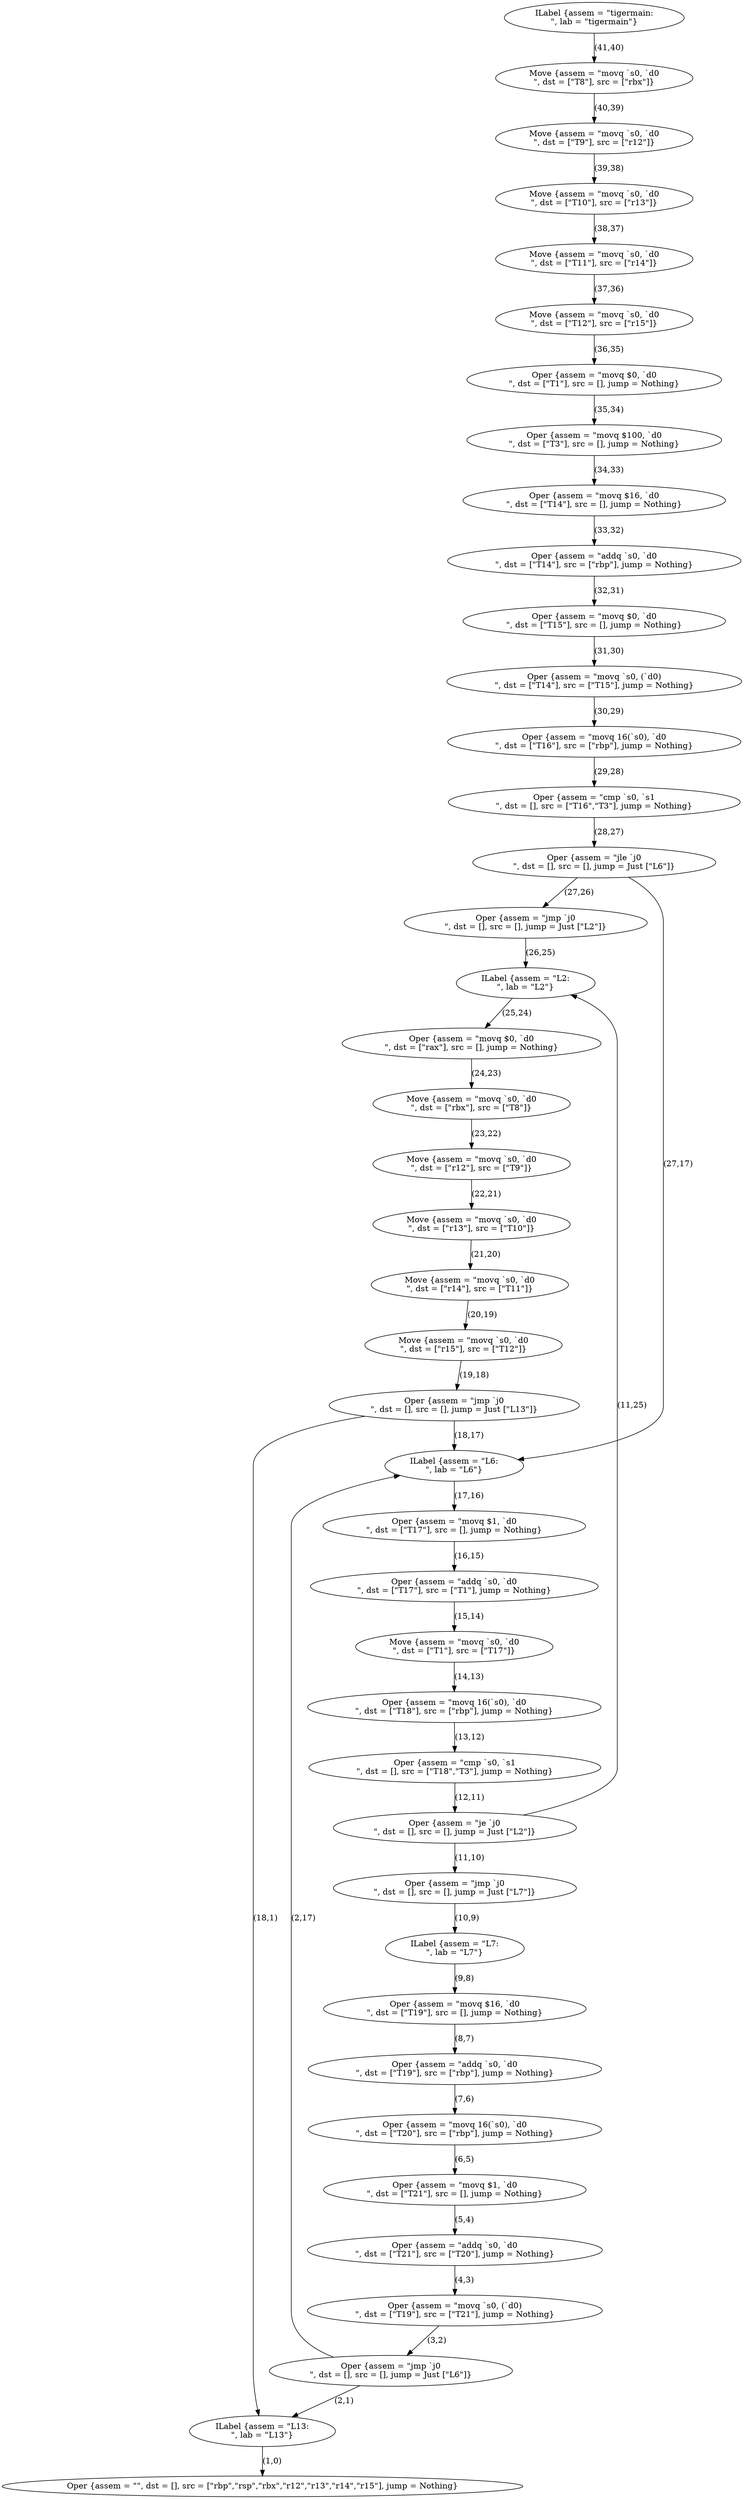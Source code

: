 strict digraph FlowGraph {
    41 [label="ILabel {assem = \"tigermain:\n\", lab = \"tigermain\"}"];
    40 [label="Move {assem = \"movq `s0, `d0\n\", dst = [\"T8\"], src = [\"rbx\"]}"];
    39 [label="Move {assem = \"movq `s0, `d0\n\", dst = [\"T9\"], src = [\"r12\"]}"];
    38 [label="Move {assem = \"movq `s0, `d0\n\", dst = [\"T10\"], src = [\"r13\"]}"];
    37 [label="Move {assem = \"movq `s0, `d0\n\", dst = [\"T11\"], src = [\"r14\"]}"];
    36 [label="Move {assem = \"movq `s0, `d0\n\", dst = [\"T12\"], src = [\"r15\"]}"];
    35 [label="Oper {assem = \"movq $0, `d0\n\", dst = [\"T1\"], src = [], jump = Nothing}"];
    34 [label="Oper {assem = \"movq $100, `d0\n\", dst = [\"T3\"], src = [], jump = Nothing}"];
    33 [label="Oper {assem = \"movq $16, `d0\n\", dst = [\"T14\"], src = [], jump = Nothing}"];
    32 [label="Oper {assem = \"addq `s0, `d0\n\", dst = [\"T14\"], src = [\"rbp\"], jump = Nothing}"];
    31 [label="Oper {assem = \"movq $0, `d0\n\", dst = [\"T15\"], src = [], jump = Nothing}"];
    30 [label="Oper {assem = \"movq `s0, (`d0)\n\", dst = [\"T14\"], src = [\"T15\"], jump = Nothing}"];
    29 [label="Oper {assem = \"movq 16(`s0), `d0\n\", dst = [\"T16\"], src = [\"rbp\"], jump = Nothing}"];
    28 [label="Oper {assem = \"cmp `s0, `s1\n\", dst = [], src = [\"T16\",\"T3\"], jump = Nothing}"];
    27 [label="Oper {assem = \"jle `j0\n\", dst = [], src = [], jump = Just [\"L6\"]}"];
    26 [label="Oper {assem = \"jmp `j0\n\", dst = [], src = [], jump = Just [\"L2\"]}"];
    25 [label="ILabel {assem = \"L2:\n\", lab = \"L2\"}"];
    24 [label="Oper {assem = \"movq $0, `d0\n\", dst = [\"rax\"], src = [], jump = Nothing}"];
    23 [label="Move {assem = \"movq `s0, `d0\n\", dst = [\"rbx\"], src = [\"T8\"]}"];
    22 [label="Move {assem = \"movq `s0, `d0\n\", dst = [\"r12\"], src = [\"T9\"]}"];
    21 [label="Move {assem = \"movq `s0, `d0\n\", dst = [\"r13\"], src = [\"T10\"]}"];
    20 [label="Move {assem = \"movq `s0, `d0\n\", dst = [\"r14\"], src = [\"T11\"]}"];
    19 [label="Move {assem = \"movq `s0, `d0\n\", dst = [\"r15\"], src = [\"T12\"]}"];
    18 [label="Oper {assem = \"jmp `j0\n\", dst = [], src = [], jump = Just [\"L13\"]}"];
    17 [label="ILabel {assem = \"L6:\n\", lab = \"L6\"}"];
    16 [label="Oper {assem = \"movq $1, `d0\n\", dst = [\"T17\"], src = [], jump = Nothing}"];
    15 [label="Oper {assem = \"addq `s0, `d0\n\", dst = [\"T17\"], src = [\"T1\"], jump = Nothing}"];
    14 [label="Move {assem = \"movq `s0, `d0\n\", dst = [\"T1\"], src = [\"T17\"]}"];
    13 [label="Oper {assem = \"movq 16(`s0), `d0\n\", dst = [\"T18\"], src = [\"rbp\"], jump = Nothing}"];
    12 [label="Oper {assem = \"cmp `s0, `s1\n\", dst = [], src = [\"T18\",\"T3\"], jump = Nothing}"];
    11 [label="Oper {assem = \"je `j0\n\", dst = [], src = [], jump = Just [\"L2\"]}"];
    10 [label="Oper {assem = \"jmp `j0\n\", dst = [], src = [], jump = Just [\"L7\"]}"];
    9 [label="ILabel {assem = \"L7:\n\", lab = \"L7\"}"];
    8 [label="Oper {assem = \"movq $16, `d0\n\", dst = [\"T19\"], src = [], jump = Nothing}"];
    7 [label="Oper {assem = \"addq `s0, `d0\n\", dst = [\"T19\"], src = [\"rbp\"], jump = Nothing}"];
    6 [label="Oper {assem = \"movq 16(`s0), `d0\n\", dst = [\"T20\"], src = [\"rbp\"], jump = Nothing}"];
    5 [label="Oper {assem = \"movq $1, `d0\n\", dst = [\"T21\"], src = [], jump = Nothing}"];
    4 [label="Oper {assem = \"addq `s0, `d0\n\", dst = [\"T21\"], src = [\"T20\"], jump = Nothing}"];
    3 [label="Oper {assem = \"movq `s0, (`d0)\n\", dst = [\"T19\"], src = [\"T21\"], jump = Nothing}"];
    2 [label="Oper {assem = \"jmp `j0\n\", dst = [], src = [], jump = Just [\"L6\"]}"];
    1 [label="ILabel {assem = \"L13:\n\", lab = \"L13\"}"];
    0 [label="Oper {assem = \"\", dst = [], src = [\"rbp\",\"rsp\",\"rbx\",\"r12\",\"r13\",\"r14\",\"r15\"], jump = Nothing}"];
    41 -> 40 [label="(41,40)"];
    40 -> 39 [label="(40,39)"];
    39 -> 38 [label="(39,38)"];
    38 -> 37 [label="(38,37)"];
    37 -> 36 [label="(37,36)"];
    36 -> 35 [label="(36,35)"];
    35 -> 34 [label="(35,34)"];
    34 -> 33 [label="(34,33)"];
    33 -> 32 [label="(33,32)"];
    32 -> 31 [label="(32,31)"];
    31 -> 30 [label="(31,30)"];
    30 -> 29 [label="(30,29)"];
    29 -> 28 [label="(29,28)"];
    28 -> 27 [label="(28,27)"];
    27 -> 26 [label="(27,26)"];
    27 -> 17 [label="(27,17)"];
    26 -> 25 [label="(26,25)"];
    25 -> 24 [label="(25,24)"];
    24 -> 23 [label="(24,23)"];
    23 -> 22 [label="(23,22)"];
    22 -> 21 [label="(22,21)"];
    21 -> 20 [label="(21,20)"];
    20 -> 19 [label="(20,19)"];
    19 -> 18 [label="(19,18)"];
    18 -> 1 [label="(18,1)"];
    18 -> 17 [label="(18,17)"];
    17 -> 16 [label="(17,16)"];
    16 -> 15 [label="(16,15)"];
    15 -> 14 [label="(15,14)"];
    14 -> 13 [label="(14,13)"];
    13 -> 12 [label="(13,12)"];
    12 -> 11 [label="(12,11)"];
    11 -> 10 [label="(11,10)"];
    11 -> 25 [label="(11,25)"];
    10 -> 9 [label="(10,9)"];
    9 -> 8 [label="(9,8)"];
    8 -> 7 [label="(8,7)"];
    7 -> 6 [label="(7,6)"];
    6 -> 5 [label="(6,5)"];
    5 -> 4 [label="(5,4)"];
    4 -> 3 [label="(4,3)"];
    3 -> 2 [label="(3,2)"];
    2 -> 17 [label="(2,17)"];
    2 -> 1 [label="(2,1)"];
    1 -> 0 [label="(1,0)"];
}
